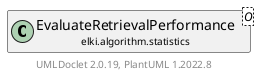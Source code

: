 @startuml
    remove .*\.(Instance|Par|Parameterizer|Factory)$
    set namespaceSeparator none
    hide empty fields
    hide empty methods

    class "<size:14>EvaluateRetrievalPerformance.Par\n<size:10>elki.algorithm.statistics" as elki.algorithm.statistics.EvaluateRetrievalPerformance.Par<O> {
        {static} +SAMPLING_ID: OptionID
        {static} +SEED_ID: OptionID
        {static} +INCLUDESELF_ID: OptionID
        {static} +MAXK_ID: OptionID
        #distance: Distance<? super O>
        #sampling: double
        #seed: RandomFactory
        #includeSelf: boolean
        #maxk: int
        +configure(Parameterization): void
        +make(): EvaluateRetrievalPerformance<O>
    }

    interface "<size:14>Parameterizer\n<size:10>elki.utilities.optionhandling" as elki.utilities.optionhandling.Parameterizer [[../../utilities/optionhandling/Parameterizer.html]] {
        {abstract} +make(): Object
    }
    class "<size:14>EvaluateRetrievalPerformance\n<size:10>elki.algorithm.statistics" as elki.algorithm.statistics.EvaluateRetrievalPerformance<O> [[EvaluateRetrievalPerformance.html]]

    elki.utilities.optionhandling.Parameterizer <|.. elki.algorithm.statistics.EvaluateRetrievalPerformance.Par
    elki.algorithm.statistics.EvaluateRetrievalPerformance +-- elki.algorithm.statistics.EvaluateRetrievalPerformance.Par

    center footer UMLDoclet 2.0.19, PlantUML 1.2022.8
@enduml
